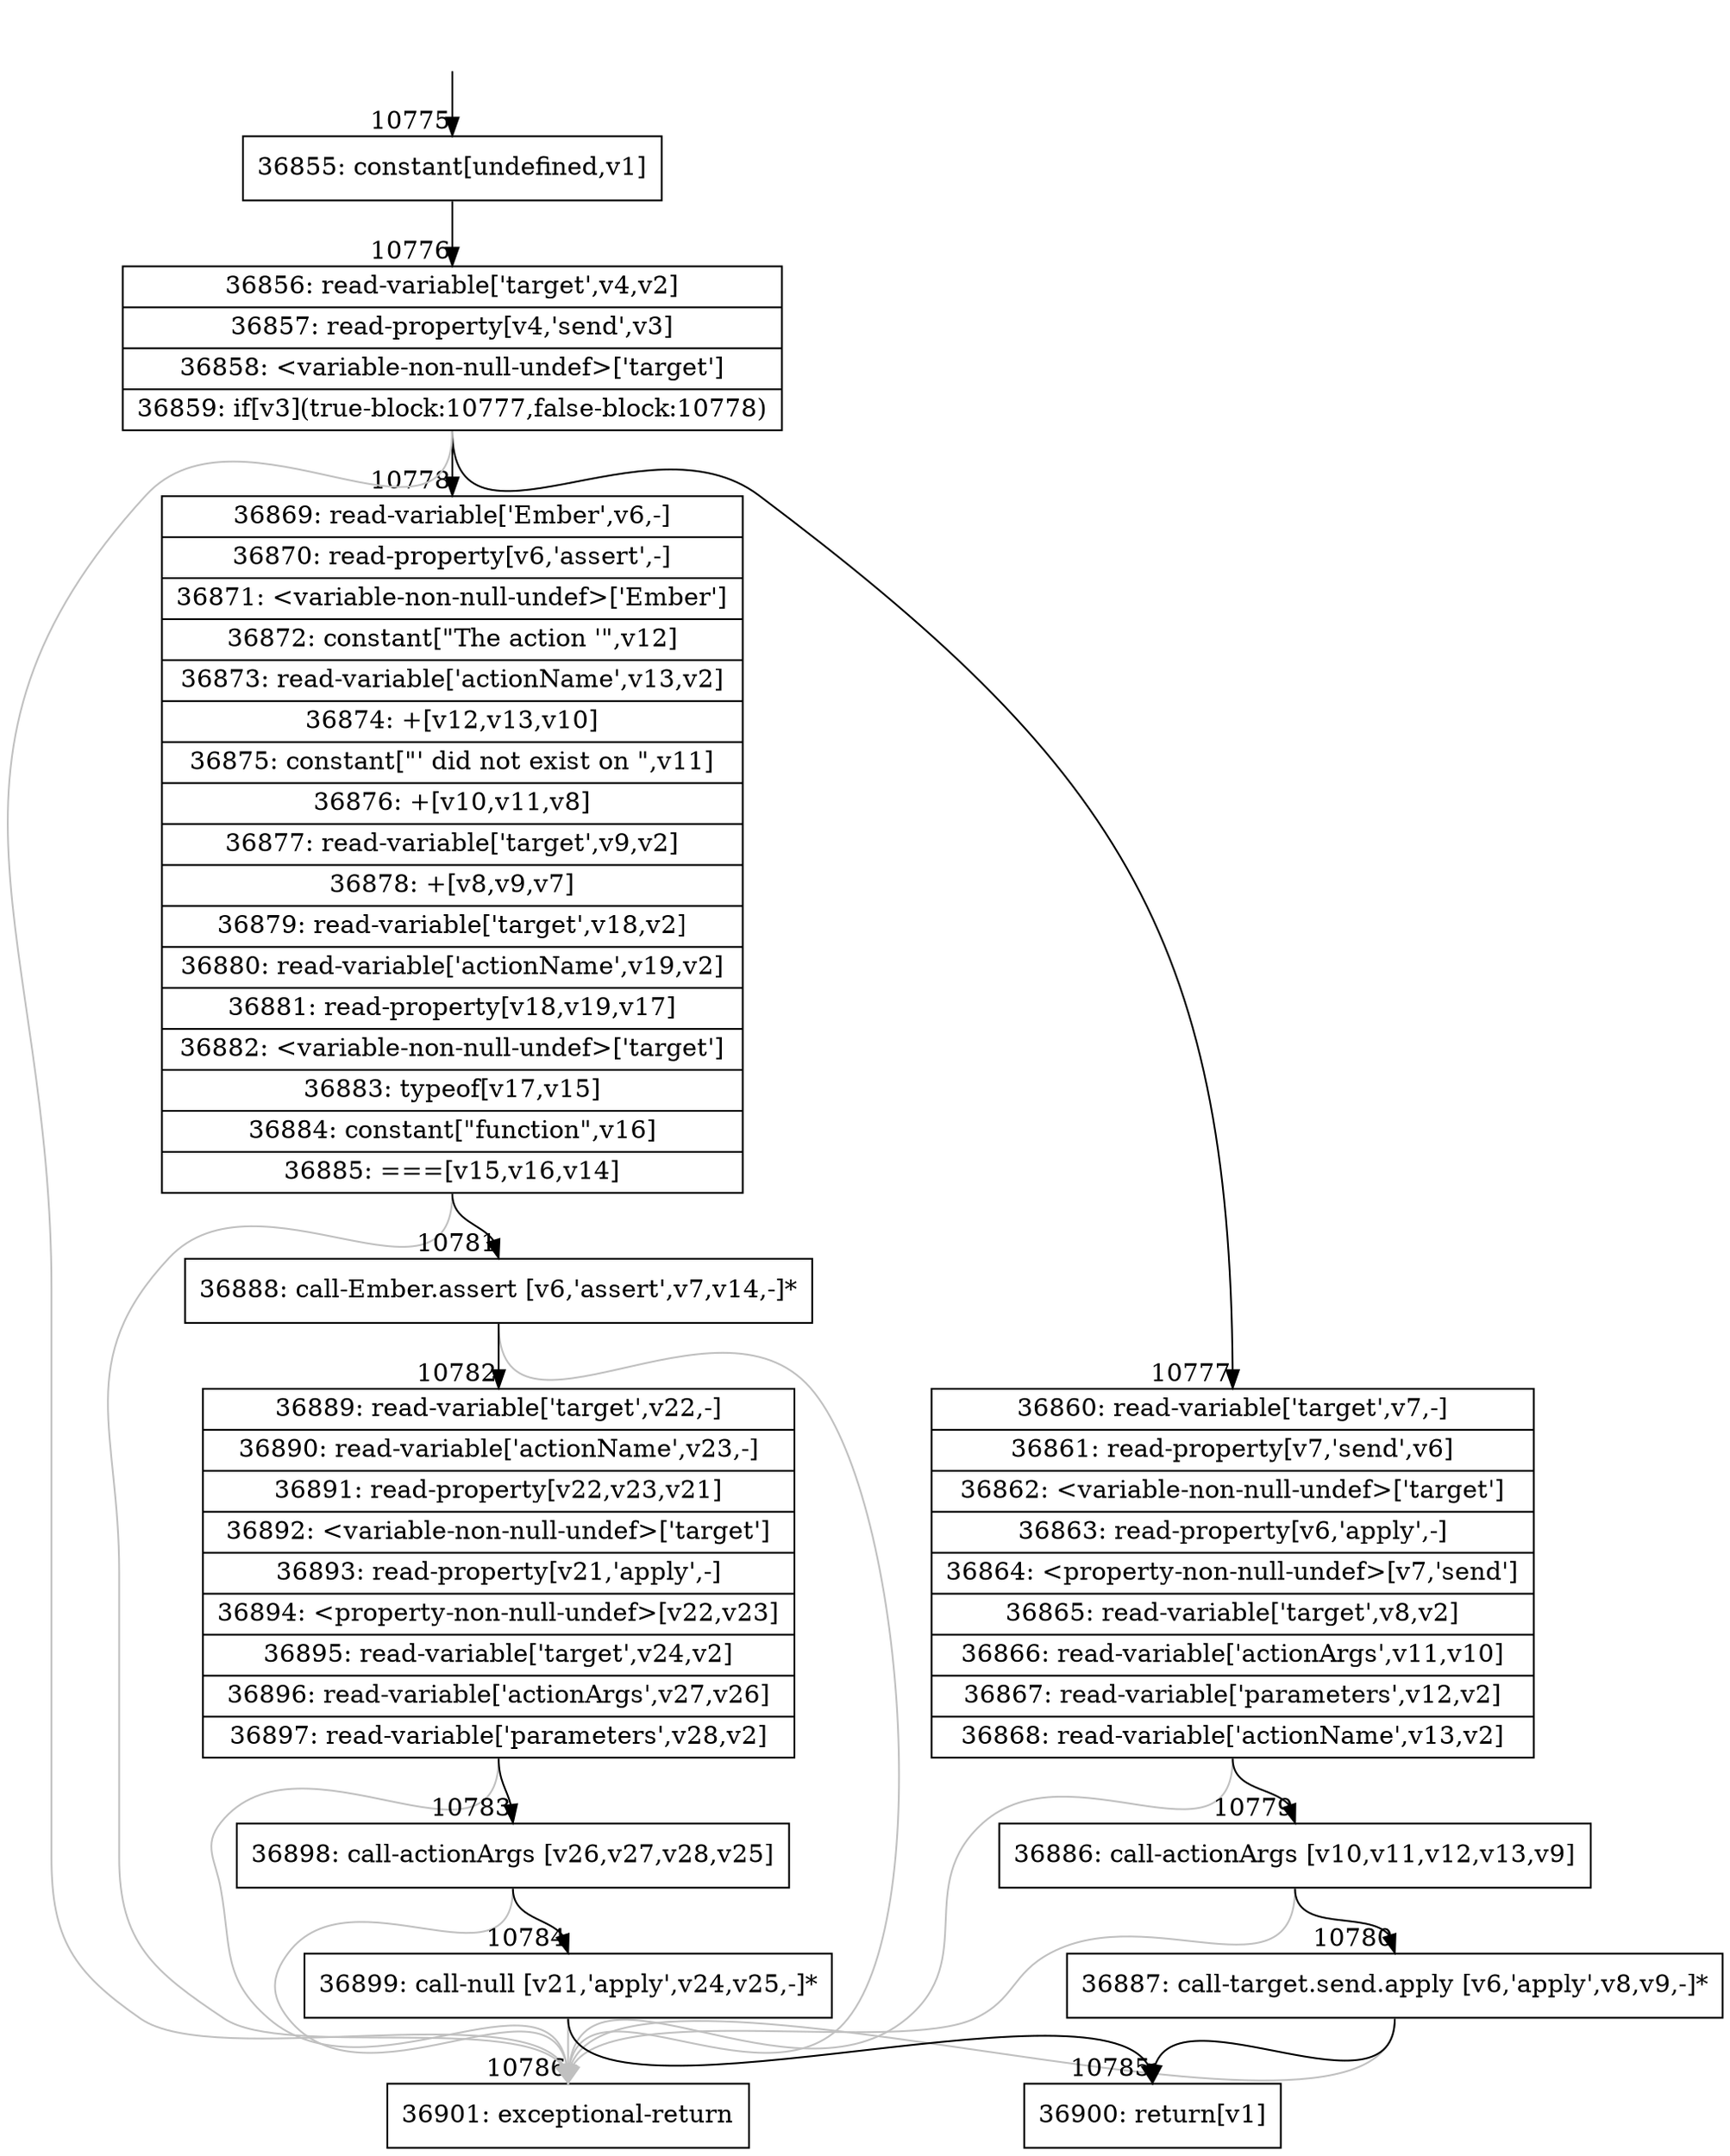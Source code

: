digraph {
rankdir="TD"
BB_entry904[shape=none,label=""];
BB_entry904 -> BB10775 [tailport=s, headport=n, headlabel="    10775"]
BB10775 [shape=record label="{36855: constant[undefined,v1]}" ] 
BB10775 -> BB10776 [tailport=s, headport=n, headlabel="      10776"]
BB10776 [shape=record label="{36856: read-variable['target',v4,v2]|36857: read-property[v4,'send',v3]|36858: \<variable-non-null-undef\>['target']|36859: if[v3](true-block:10777,false-block:10778)}" ] 
BB10776 -> BB10777 [tailport=s, headport=n, headlabel="      10777"]
BB10776 -> BB10778 [tailport=s, headport=n, headlabel="      10778"]
BB10776 -> BB10786 [tailport=s, headport=n, color=gray, headlabel="      10786"]
BB10777 [shape=record label="{36860: read-variable['target',v7,-]|36861: read-property[v7,'send',v6]|36862: \<variable-non-null-undef\>['target']|36863: read-property[v6,'apply',-]|36864: \<property-non-null-undef\>[v7,'send']|36865: read-variable['target',v8,v2]|36866: read-variable['actionArgs',v11,v10]|36867: read-variable['parameters',v12,v2]|36868: read-variable['actionName',v13,v2]}" ] 
BB10777 -> BB10779 [tailport=s, headport=n, headlabel="      10779"]
BB10777 -> BB10786 [tailport=s, headport=n, color=gray]
BB10778 [shape=record label="{36869: read-variable['Ember',v6,-]|36870: read-property[v6,'assert',-]|36871: \<variable-non-null-undef\>['Ember']|36872: constant[\"The action '\",v12]|36873: read-variable['actionName',v13,v2]|36874: +[v12,v13,v10]|36875: constant[\"' did not exist on \",v11]|36876: +[v10,v11,v8]|36877: read-variable['target',v9,v2]|36878: +[v8,v9,v7]|36879: read-variable['target',v18,v2]|36880: read-variable['actionName',v19,v2]|36881: read-property[v18,v19,v17]|36882: \<variable-non-null-undef\>['target']|36883: typeof[v17,v15]|36884: constant[\"function\",v16]|36885: ===[v15,v16,v14]}" ] 
BB10778 -> BB10781 [tailport=s, headport=n, headlabel="      10781"]
BB10778 -> BB10786 [tailport=s, headport=n, color=gray]
BB10779 [shape=record label="{36886: call-actionArgs [v10,v11,v12,v13,v9]}" ] 
BB10779 -> BB10780 [tailport=s, headport=n, headlabel="      10780"]
BB10779 -> BB10786 [tailport=s, headport=n, color=gray]
BB10780 [shape=record label="{36887: call-target.send.apply [v6,'apply',v8,v9,-]*}" ] 
BB10780 -> BB10785 [tailport=s, headport=n, headlabel="      10785"]
BB10780 -> BB10786 [tailport=s, headport=n, color=gray]
BB10781 [shape=record label="{36888: call-Ember.assert [v6,'assert',v7,v14,-]*}" ] 
BB10781 -> BB10782 [tailport=s, headport=n, headlabel="      10782"]
BB10781 -> BB10786 [tailport=s, headport=n, color=gray]
BB10782 [shape=record label="{36889: read-variable['target',v22,-]|36890: read-variable['actionName',v23,-]|36891: read-property[v22,v23,v21]|36892: \<variable-non-null-undef\>['target']|36893: read-property[v21,'apply',-]|36894: \<property-non-null-undef\>[v22,v23]|36895: read-variable['target',v24,v2]|36896: read-variable['actionArgs',v27,v26]|36897: read-variable['parameters',v28,v2]}" ] 
BB10782 -> BB10783 [tailport=s, headport=n, headlabel="      10783"]
BB10782 -> BB10786 [tailport=s, headport=n, color=gray]
BB10783 [shape=record label="{36898: call-actionArgs [v26,v27,v28,v25]}" ] 
BB10783 -> BB10784 [tailport=s, headport=n, headlabel="      10784"]
BB10783 -> BB10786 [tailport=s, headport=n, color=gray]
BB10784 [shape=record label="{36899: call-null [v21,'apply',v24,v25,-]*}" ] 
BB10784 -> BB10785 [tailport=s, headport=n]
BB10784 -> BB10786 [tailport=s, headport=n, color=gray]
BB10785 [shape=record label="{36900: return[v1]}" ] 
BB10786 [shape=record label="{36901: exceptional-return}" ] 
//#$~ 19167
}
